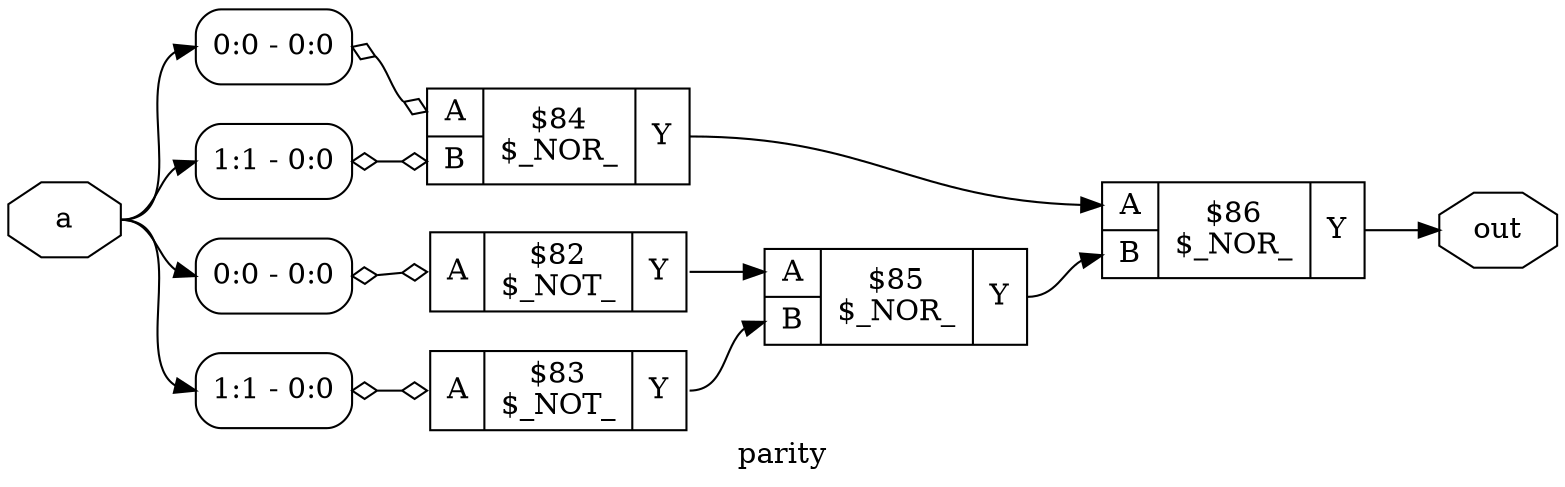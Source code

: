 digraph "parity" {
label="parity";
rankdir="LR";
remincross=true;
n5 [ shape=octagon, label="a", color="black", fontcolor="black" ];
n6 [ shape=octagon, label="out", color="black", fontcolor="black" ];
c9 [ shape=record, label="{{<p7> A}|$82\n$_NOT_|{<p8> Y}}" ];
x0 [ shape=record, style=rounded, label="<s0> 0:0 - 0:0 " ];
x0:e -> c9:p7:w [arrowhead=odiamond, arrowtail=odiamond, dir=both, color="black", label=""];
c10 [ shape=record, label="{{<p7> A}|$83\n$_NOT_|{<p8> Y}}" ];
x1 [ shape=record, style=rounded, label="<s0> 1:1 - 0:0 " ];
x1:e -> c10:p7:w [arrowhead=odiamond, arrowtail=odiamond, dir=both, color="black", label=""];
c12 [ shape=record, label="{{<p7> A|<p11> B}|$84\n$_NOR_|{<p8> Y}}" ];
x2 [ shape=record, style=rounded, label="<s0> 0:0 - 0:0 " ];
x2:e -> c12:p7:w [arrowhead=odiamond, arrowtail=odiamond, dir=both, color="black", label=""];
x3 [ shape=record, style=rounded, label="<s0> 1:1 - 0:0 " ];
x3:e -> c12:p11:w [arrowhead=odiamond, arrowtail=odiamond, dir=both, color="black", label=""];
c13 [ shape=record, label="{{<p7> A|<p11> B}|$85\n$_NOR_|{<p8> Y}}" ];
c14 [ shape=record, label="{{<p7> A|<p11> B}|$86\n$_NOR_|{<p8> Y}}" ];
c9:p8:e -> c13:p7:w [color="black", label=""];
c10:p8:e -> c13:p11:w [color="black", label=""];
c12:p8:e -> c14:p7:w [color="black", label=""];
c13:p8:e -> c14:p11:w [color="black", label=""];
n5:e -> x0:s0:w [color="black", label=""];
n5:e -> x1:s0:w [color="black", label=""];
n5:e -> x2:s0:w [color="black", label=""];
n5:e -> x3:s0:w [color="black", label=""];
c14:p8:e -> n6:w [color="black", label=""];
}
